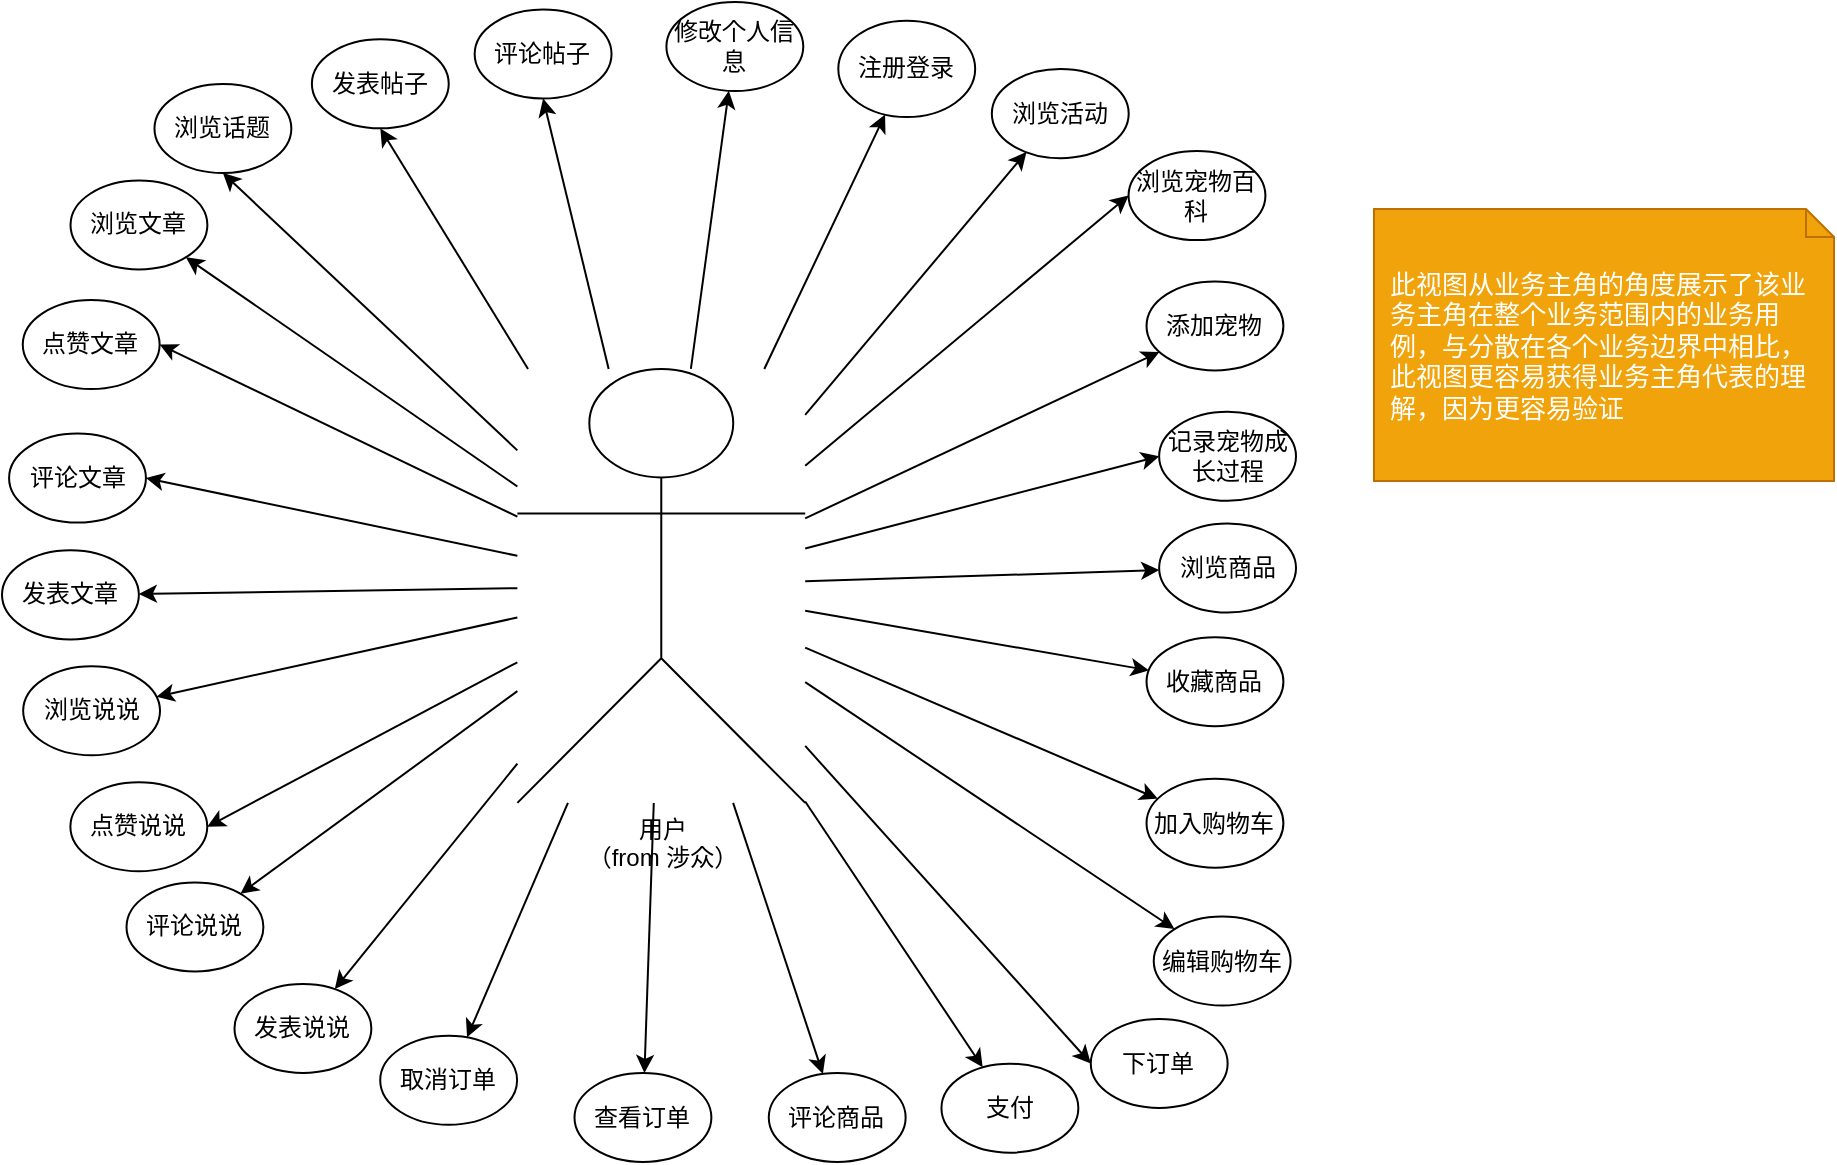 <mxfile version="10.5.5" type="github"><diagram id="4drA4_VL7PKuh3zebIWI" name="Page-1"><mxGraphModel dx="1158" dy="766" grid="1" gridSize="10" guides="1" tooltips="1" connect="1" arrows="1" fold="1" page="1" pageScale="1" pageWidth="3000" pageHeight="1169" math="0" shadow="0"><root><mxCell id="0"/><mxCell id="1" parent="0"/><mxCell id="1uKB82ExgU9-zMNoNfxo-39" value="" style="group" vertex="1" connectable="0" parent="1"><mxGeometry x="174" y="120" width="647" height="580" as="geometry"/></mxCell><mxCell id="qtiZKB6e6Ri6IMa2meDh-1" value="用户&lt;br&gt;（from 涉众）&lt;br&gt;" style="shape=umlActor;verticalLabelPosition=bottom;labelBackgroundColor=#ffffff;verticalAlign=top;html=1;" parent="1uKB82ExgU9-zMNoNfxo-39" vertex="1"><mxGeometry x="257.685" y="183.481" width="143.908" height="216.975" as="geometry"/></mxCell><mxCell id="qtiZKB6e6Ri6IMa2meDh-5" value="注册登录" style="ellipse;whiteSpace=wrap;html=1;" parent="1uKB82ExgU9-zMNoNfxo-39" vertex="1"><mxGeometry x="418.155" y="9.316" width="68.435" height="48.227" as="geometry"/></mxCell><mxCell id="1uKB82ExgU9-zMNoNfxo-3" style="edgeStyle=none;rounded=0;orthogonalLoop=1;jettySize=auto;html=1;" edge="1" parent="1uKB82ExgU9-zMNoNfxo-39" source="qtiZKB6e6Ri6IMa2meDh-1" target="qtiZKB6e6Ri6IMa2meDh-5"><mxGeometry relative="1" as="geometry"/></mxCell><mxCell id="qtiZKB6e6Ri6IMa2meDh-6" value="浏览话题" style="ellipse;whiteSpace=wrap;html=1;" parent="1uKB82ExgU9-zMNoNfxo-39" vertex="1"><mxGeometry x="76.236" y="41.004" width="68.435" height="44.517" as="geometry"/></mxCell><mxCell id="1uKB82ExgU9-zMNoNfxo-6" style="edgeStyle=none;rounded=0;orthogonalLoop=1;jettySize=auto;html=1;entryX=0.5;entryY=1;entryDx=0;entryDy=0;" edge="1" parent="1uKB82ExgU9-zMNoNfxo-39" source="qtiZKB6e6Ri6IMa2meDh-1" target="qtiZKB6e6Ri6IMa2meDh-6"><mxGeometry relative="1" as="geometry"/></mxCell><mxCell id="04boINX6uevTV2_hWLfY-1" value="浏览文章" style="ellipse;whiteSpace=wrap;html=1;" parent="1uKB82ExgU9-zMNoNfxo-39" vertex="1"><mxGeometry x="34.256" y="89.216" width="68.435" height="44.517" as="geometry"/></mxCell><mxCell id="1uKB82ExgU9-zMNoNfxo-7" style="edgeStyle=none;rounded=0;orthogonalLoop=1;jettySize=auto;html=1;" edge="1" parent="1uKB82ExgU9-zMNoNfxo-39" source="qtiZKB6e6Ri6IMa2meDh-1" target="04boINX6uevTV2_hWLfY-1"><mxGeometry relative="1" as="geometry"/></mxCell><mxCell id="04boINX6uevTV2_hWLfY-2" value="点赞文章" style="ellipse;whiteSpace=wrap;html=1;" parent="1uKB82ExgU9-zMNoNfxo-39" vertex="1"><mxGeometry x="10.383" y="149.007" width="68.435" height="44.517" as="geometry"/></mxCell><mxCell id="1uKB82ExgU9-zMNoNfxo-8" style="edgeStyle=none;rounded=0;orthogonalLoop=1;jettySize=auto;html=1;entryX=1;entryY=0.5;entryDx=0;entryDy=0;" edge="1" parent="1uKB82ExgU9-zMNoNfxo-39" source="qtiZKB6e6Ri6IMa2meDh-1" target="04boINX6uevTV2_hWLfY-2"><mxGeometry relative="1" as="geometry"/></mxCell><mxCell id="04boINX6uevTV2_hWLfY-3" value="修改个人信息" style="ellipse;whiteSpace=wrap;html=1;" parent="1uKB82ExgU9-zMNoNfxo-39" vertex="1"><mxGeometry x="332.201" width="68.435" height="44.517" as="geometry"/></mxCell><mxCell id="1uKB82ExgU9-zMNoNfxo-2" style="edgeStyle=none;rounded=0;orthogonalLoop=1;jettySize=auto;html=1;" edge="1" parent="1uKB82ExgU9-zMNoNfxo-39" source="qtiZKB6e6Ri6IMa2meDh-1" target="04boINX6uevTV2_hWLfY-3"><mxGeometry relative="1" as="geometry"><mxPoint x="383.605" y="130.401" as="targetPoint"/></mxGeometry></mxCell><mxCell id="04boINX6uevTV2_hWLfY-4" value="评论文章" style="ellipse;whiteSpace=wrap;html=1;" parent="1uKB82ExgU9-zMNoNfxo-39" vertex="1"><mxGeometry x="3.539" y="215.782" width="68.435" height="44.517" as="geometry"/></mxCell><mxCell id="1uKB82ExgU9-zMNoNfxo-9" style="edgeStyle=none;rounded=0;orthogonalLoop=1;jettySize=auto;html=1;entryX=1;entryY=0.5;entryDx=0;entryDy=0;" edge="1" parent="1uKB82ExgU9-zMNoNfxo-39" source="qtiZKB6e6Ri6IMa2meDh-1" target="04boINX6uevTV2_hWLfY-4"><mxGeometry relative="1" as="geometry"/></mxCell><mxCell id="04boINX6uevTV2_hWLfY-5" value="发表文章" style="ellipse;whiteSpace=wrap;html=1;" parent="1uKB82ExgU9-zMNoNfxo-39" vertex="1"><mxGeometry y="274.177" width="68.435" height="44.517" as="geometry"/></mxCell><mxCell id="1uKB82ExgU9-zMNoNfxo-10" style="edgeStyle=none;rounded=0;orthogonalLoop=1;jettySize=auto;html=1;" edge="1" parent="1uKB82ExgU9-zMNoNfxo-39" source="qtiZKB6e6Ri6IMa2meDh-1" target="04boINX6uevTV2_hWLfY-5"><mxGeometry relative="1" as="geometry"/></mxCell><mxCell id="04boINX6uevTV2_hWLfY-6" value="点赞说说" style="ellipse;whiteSpace=wrap;html=1;" parent="1uKB82ExgU9-zMNoNfxo-39" vertex="1"><mxGeometry x="34.198" y="390.11" width="68.435" height="44.517" as="geometry"/></mxCell><mxCell id="1uKB82ExgU9-zMNoNfxo-12" style="edgeStyle=none;rounded=0;orthogonalLoop=1;jettySize=auto;html=1;entryX=1;entryY=0.5;entryDx=0;entryDy=0;" edge="1" parent="1uKB82ExgU9-zMNoNfxo-39" source="qtiZKB6e6Ri6IMa2meDh-1" target="04boINX6uevTV2_hWLfY-6"><mxGeometry relative="1" as="geometry"/></mxCell><mxCell id="04boINX6uevTV2_hWLfY-7" value="浏览说说" style="ellipse;whiteSpace=wrap;html=1;" parent="1uKB82ExgU9-zMNoNfxo-39" vertex="1"><mxGeometry x="10.578" y="332.136" width="68.435" height="44.517" as="geometry"/></mxCell><mxCell id="1uKB82ExgU9-zMNoNfxo-11" style="edgeStyle=none;rounded=0;orthogonalLoop=1;jettySize=auto;html=1;" edge="1" parent="1uKB82ExgU9-zMNoNfxo-39" source="qtiZKB6e6Ri6IMa2meDh-1" target="04boINX6uevTV2_hWLfY-7"><mxGeometry relative="1" as="geometry"/></mxCell><mxCell id="04boINX6uevTV2_hWLfY-8" value="评论说说" style="ellipse;whiteSpace=wrap;html=1;" parent="1uKB82ExgU9-zMNoNfxo-39" vertex="1"><mxGeometry x="62.256" y="440.23" width="68.435" height="44.517" as="geometry"/></mxCell><mxCell id="1uKB82ExgU9-zMNoNfxo-13" style="edgeStyle=none;rounded=0;orthogonalLoop=1;jettySize=auto;html=1;" edge="1" parent="1uKB82ExgU9-zMNoNfxo-39" source="qtiZKB6e6Ri6IMa2meDh-1" target="04boINX6uevTV2_hWLfY-8"><mxGeometry relative="1" as="geometry"/></mxCell><mxCell id="04boINX6uevTV2_hWLfY-9" value="发表说说" style="ellipse;whiteSpace=wrap;html=1;" parent="1uKB82ExgU9-zMNoNfxo-39" vertex="1"><mxGeometry x="116.241" y="490.966" width="68.435" height="44.517" as="geometry"/></mxCell><mxCell id="1uKB82ExgU9-zMNoNfxo-14" style="edgeStyle=none;rounded=0;orthogonalLoop=1;jettySize=auto;html=1;" edge="1" parent="1uKB82ExgU9-zMNoNfxo-39" source="qtiZKB6e6Ri6IMa2meDh-1" target="04boINX6uevTV2_hWLfY-9"><mxGeometry relative="1" as="geometry"/></mxCell><mxCell id="04boINX6uevTV2_hWLfY-12" value="发表帖子" style="ellipse;whiteSpace=wrap;html=1;" parent="1uKB82ExgU9-zMNoNfxo-39" vertex="1"><mxGeometry x="154.936" y="18.655" width="68.435" height="44.517" as="geometry"/></mxCell><mxCell id="1uKB82ExgU9-zMNoNfxo-5" style="edgeStyle=none;rounded=0;orthogonalLoop=1;jettySize=auto;html=1;entryX=0.5;entryY=1;entryDx=0;entryDy=0;" edge="1" parent="1uKB82ExgU9-zMNoNfxo-39" source="qtiZKB6e6Ri6IMa2meDh-1" target="04boINX6uevTV2_hWLfY-12"><mxGeometry relative="1" as="geometry"/></mxCell><mxCell id="04boINX6uevTV2_hWLfY-13" value="评论帖子" style="ellipse;whiteSpace=wrap;html=1;" parent="1uKB82ExgU9-zMNoNfxo-39" vertex="1"><mxGeometry x="236.334" y="3.755" width="68.435" height="44.517" as="geometry"/></mxCell><mxCell id="1uKB82ExgU9-zMNoNfxo-1" style="rounded=0;orthogonalLoop=1;jettySize=auto;html=1;entryX=0.5;entryY=1;entryDx=0;entryDy=0;" edge="1" parent="1uKB82ExgU9-zMNoNfxo-39" source="qtiZKB6e6Ri6IMa2meDh-1" target="04boINX6uevTV2_hWLfY-13"><mxGeometry relative="1" as="geometry"/></mxCell><mxCell id="04boINX6uevTV2_hWLfY-14" value="浏览活动" style="ellipse;whiteSpace=wrap;html=1;" parent="1uKB82ExgU9-zMNoNfxo-39" vertex="1"><mxGeometry x="494.919" y="33.554" width="68.435" height="44.517" as="geometry"/></mxCell><mxCell id="1uKB82ExgU9-zMNoNfxo-4" style="edgeStyle=none;rounded=0;orthogonalLoop=1;jettySize=auto;html=1;entryX=0.253;entryY=0.931;entryDx=0;entryDy=0;entryPerimeter=0;" edge="1" parent="1uKB82ExgU9-zMNoNfxo-39" source="qtiZKB6e6Ri6IMa2meDh-1" target="04boINX6uevTV2_hWLfY-14"><mxGeometry relative="1" as="geometry"/></mxCell><mxCell id="04boINX6uevTV2_hWLfY-15" value="浏览宠物百科" style="ellipse;whiteSpace=wrap;html=1;" parent="1uKB82ExgU9-zMNoNfxo-39" vertex="1"><mxGeometry x="563.275" y="74.528" width="68.435" height="44.517" as="geometry"/></mxCell><mxCell id="1uKB82ExgU9-zMNoNfxo-15" style="edgeStyle=none;rounded=0;orthogonalLoop=1;jettySize=auto;html=1;entryX=0;entryY=0.5;entryDx=0;entryDy=0;" edge="1" parent="1uKB82ExgU9-zMNoNfxo-39" source="qtiZKB6e6Ri6IMa2meDh-1" target="04boINX6uevTV2_hWLfY-15"><mxGeometry relative="1" as="geometry"/></mxCell><mxCell id="04boINX6uevTV2_hWLfY-16" value="添加宠物" style="ellipse;whiteSpace=wrap;html=1;" parent="1uKB82ExgU9-zMNoNfxo-39" vertex="1"><mxGeometry x="572.269" y="139.714" width="68.435" height="44.517" as="geometry"/></mxCell><mxCell id="1uKB82ExgU9-zMNoNfxo-16" style="edgeStyle=none;rounded=0;orthogonalLoop=1;jettySize=auto;html=1;" edge="1" parent="1uKB82ExgU9-zMNoNfxo-39" source="qtiZKB6e6Ri6IMa2meDh-1" target="04boINX6uevTV2_hWLfY-16"><mxGeometry relative="1" as="geometry"/></mxCell><mxCell id="04boINX6uevTV2_hWLfY-17" value="记录宠物成长过程" style="ellipse;whiteSpace=wrap;html=1;" parent="1uKB82ExgU9-zMNoNfxo-39" vertex="1"><mxGeometry x="578.565" y="204.899" width="68.435" height="44.517" as="geometry"/></mxCell><mxCell id="1uKB82ExgU9-zMNoNfxo-17" style="edgeStyle=none;rounded=0;orthogonalLoop=1;jettySize=auto;html=1;entryX=0;entryY=0.5;entryDx=0;entryDy=0;" edge="1" parent="1uKB82ExgU9-zMNoNfxo-39" source="qtiZKB6e6Ri6IMa2meDh-1" target="04boINX6uevTV2_hWLfY-17"><mxGeometry relative="1" as="geometry"/></mxCell><mxCell id="1uKB82ExgU9-zMNoNfxo-18" value="浏览商品" style="ellipse;whiteSpace=wrap;html=1;" vertex="1" parent="1uKB82ExgU9-zMNoNfxo-39"><mxGeometry x="578.565" y="260.772" width="68.435" height="44.517" as="geometry"/></mxCell><mxCell id="1uKB82ExgU9-zMNoNfxo-28" style="edgeStyle=none;rounded=0;orthogonalLoop=1;jettySize=auto;html=1;" edge="1" parent="1uKB82ExgU9-zMNoNfxo-39" source="qtiZKB6e6Ri6IMa2meDh-1" target="1uKB82ExgU9-zMNoNfxo-18"><mxGeometry relative="1" as="geometry"/></mxCell><mxCell id="1uKB82ExgU9-zMNoNfxo-19" value="收藏商品" style="ellipse;whiteSpace=wrap;html=1;" vertex="1" parent="1uKB82ExgU9-zMNoNfxo-39"><mxGeometry x="572.269" y="317.577" width="68.435" height="44.517" as="geometry"/></mxCell><mxCell id="1uKB82ExgU9-zMNoNfxo-29" style="edgeStyle=none;rounded=0;orthogonalLoop=1;jettySize=auto;html=1;" edge="1" parent="1uKB82ExgU9-zMNoNfxo-39" source="qtiZKB6e6Ri6IMa2meDh-1" target="1uKB82ExgU9-zMNoNfxo-19"><mxGeometry relative="1" as="geometry"/></mxCell><mxCell id="1uKB82ExgU9-zMNoNfxo-20" value="加入购物车" style="ellipse;whiteSpace=wrap;html=1;" vertex="1" parent="1uKB82ExgU9-zMNoNfxo-39"><mxGeometry x="572.269" y="388.35" width="68.435" height="44.517" as="geometry"/></mxCell><mxCell id="1uKB82ExgU9-zMNoNfxo-30" style="edgeStyle=none;rounded=0;orthogonalLoop=1;jettySize=auto;html=1;" edge="1" parent="1uKB82ExgU9-zMNoNfxo-39" source="qtiZKB6e6Ri6IMa2meDh-1" target="1uKB82ExgU9-zMNoNfxo-20"><mxGeometry relative="1" as="geometry"/></mxCell><mxCell id="1uKB82ExgU9-zMNoNfxo-21" value="编辑购物车" style="ellipse;whiteSpace=wrap;html=1;" vertex="1" parent="1uKB82ExgU9-zMNoNfxo-39"><mxGeometry x="575.867" y="457.26" width="68.435" height="44.517" as="geometry"/></mxCell><mxCell id="1uKB82ExgU9-zMNoNfxo-31" style="edgeStyle=none;rounded=0;orthogonalLoop=1;jettySize=auto;html=1;" edge="1" parent="1uKB82ExgU9-zMNoNfxo-39" source="qtiZKB6e6Ri6IMa2meDh-1" target="1uKB82ExgU9-zMNoNfxo-21"><mxGeometry relative="1" as="geometry"/></mxCell><mxCell id="1uKB82ExgU9-zMNoNfxo-22" value="下订单" style="ellipse;whiteSpace=wrap;html=1;" vertex="1" parent="1uKB82ExgU9-zMNoNfxo-39"><mxGeometry x="544.387" y="508.478" width="68.435" height="44.517" as="geometry"/></mxCell><mxCell id="1uKB82ExgU9-zMNoNfxo-32" style="edgeStyle=none;rounded=0;orthogonalLoop=1;jettySize=auto;html=1;entryX=0;entryY=0.5;entryDx=0;entryDy=0;" edge="1" parent="1uKB82ExgU9-zMNoNfxo-39" source="qtiZKB6e6Ri6IMa2meDh-1" target="1uKB82ExgU9-zMNoNfxo-22"><mxGeometry relative="1" as="geometry"/></mxCell><mxCell id="1uKB82ExgU9-zMNoNfxo-23" value="支付" style="ellipse;whiteSpace=wrap;html=1;" vertex="1" parent="1uKB82ExgU9-zMNoNfxo-39"><mxGeometry x="469.735" y="530.827" width="68.435" height="44.517" as="geometry"/></mxCell><mxCell id="1uKB82ExgU9-zMNoNfxo-33" style="edgeStyle=none;rounded=0;orthogonalLoop=1;jettySize=auto;html=1;" edge="1" parent="1uKB82ExgU9-zMNoNfxo-39" source="qtiZKB6e6Ri6IMa2meDh-1" target="1uKB82ExgU9-zMNoNfxo-23"><mxGeometry relative="1" as="geometry"/></mxCell><mxCell id="1uKB82ExgU9-zMNoNfxo-24" value="取消订单" style="ellipse;whiteSpace=wrap;html=1;" vertex="1" parent="1uKB82ExgU9-zMNoNfxo-39"><mxGeometry x="189.114" y="516.859" width="68.435" height="44.517" as="geometry"/></mxCell><mxCell id="1uKB82ExgU9-zMNoNfxo-35" value="" style="edgeStyle=none;rounded=0;orthogonalLoop=1;jettySize=auto;html=1;" edge="1" parent="1uKB82ExgU9-zMNoNfxo-39" source="qtiZKB6e6Ri6IMa2meDh-1" target="1uKB82ExgU9-zMNoNfxo-24"><mxGeometry relative="1" as="geometry"><mxPoint x="329.64" y="521.515" as="targetPoint"/></mxGeometry></mxCell><mxCell id="1uKB82ExgU9-zMNoNfxo-25" value="查看订单" style="ellipse;whiteSpace=wrap;html=1;" vertex="1" parent="1uKB82ExgU9-zMNoNfxo-39"><mxGeometry x="286.252" y="535.483" width="68.435" height="44.517" as="geometry"/></mxCell><mxCell id="1uKB82ExgU9-zMNoNfxo-36" style="edgeStyle=none;rounded=0;orthogonalLoop=1;jettySize=auto;html=1;" edge="1" parent="1uKB82ExgU9-zMNoNfxo-39" source="qtiZKB6e6Ri6IMa2meDh-1" target="1uKB82ExgU9-zMNoNfxo-25"><mxGeometry relative="1" as="geometry"/></mxCell><mxCell id="1uKB82ExgU9-zMNoNfxo-26" value="评论商品" style="ellipse;whiteSpace=wrap;html=1;" vertex="1" parent="1uKB82ExgU9-zMNoNfxo-39"><mxGeometry x="383.39" y="535.483" width="68.435" height="44.517" as="geometry"/></mxCell><mxCell id="1uKB82ExgU9-zMNoNfxo-37" style="edgeStyle=none;rounded=0;orthogonalLoop=1;jettySize=auto;html=1;" edge="1" parent="1uKB82ExgU9-zMNoNfxo-39" source="qtiZKB6e6Ri6IMa2meDh-1" target="1uKB82ExgU9-zMNoNfxo-26"><mxGeometry relative="1" as="geometry"/></mxCell><mxCell id="1uKB82ExgU9-zMNoNfxo-40" value="此视图从业务主角的角度展示了该业务主角在整个业务范围内的业务用例，与分散在各个业务边界中相比，此视图更容易获得业务主角代表的理解，因为更容易验证" style="shape=note;whiteSpace=wrap;html=1;size=14;verticalAlign=middle;align=left;spacingTop=0;fillColor=#f0a30a;strokeColor=#BD7000;fontColor=#ffffff;spacingLeft=6;spacingRight=6;fontSize=13;" vertex="1" parent="1"><mxGeometry x="860" y="223.5" width="230" height="136" as="geometry"/></mxCell></root></mxGraphModel></diagram></mxfile>